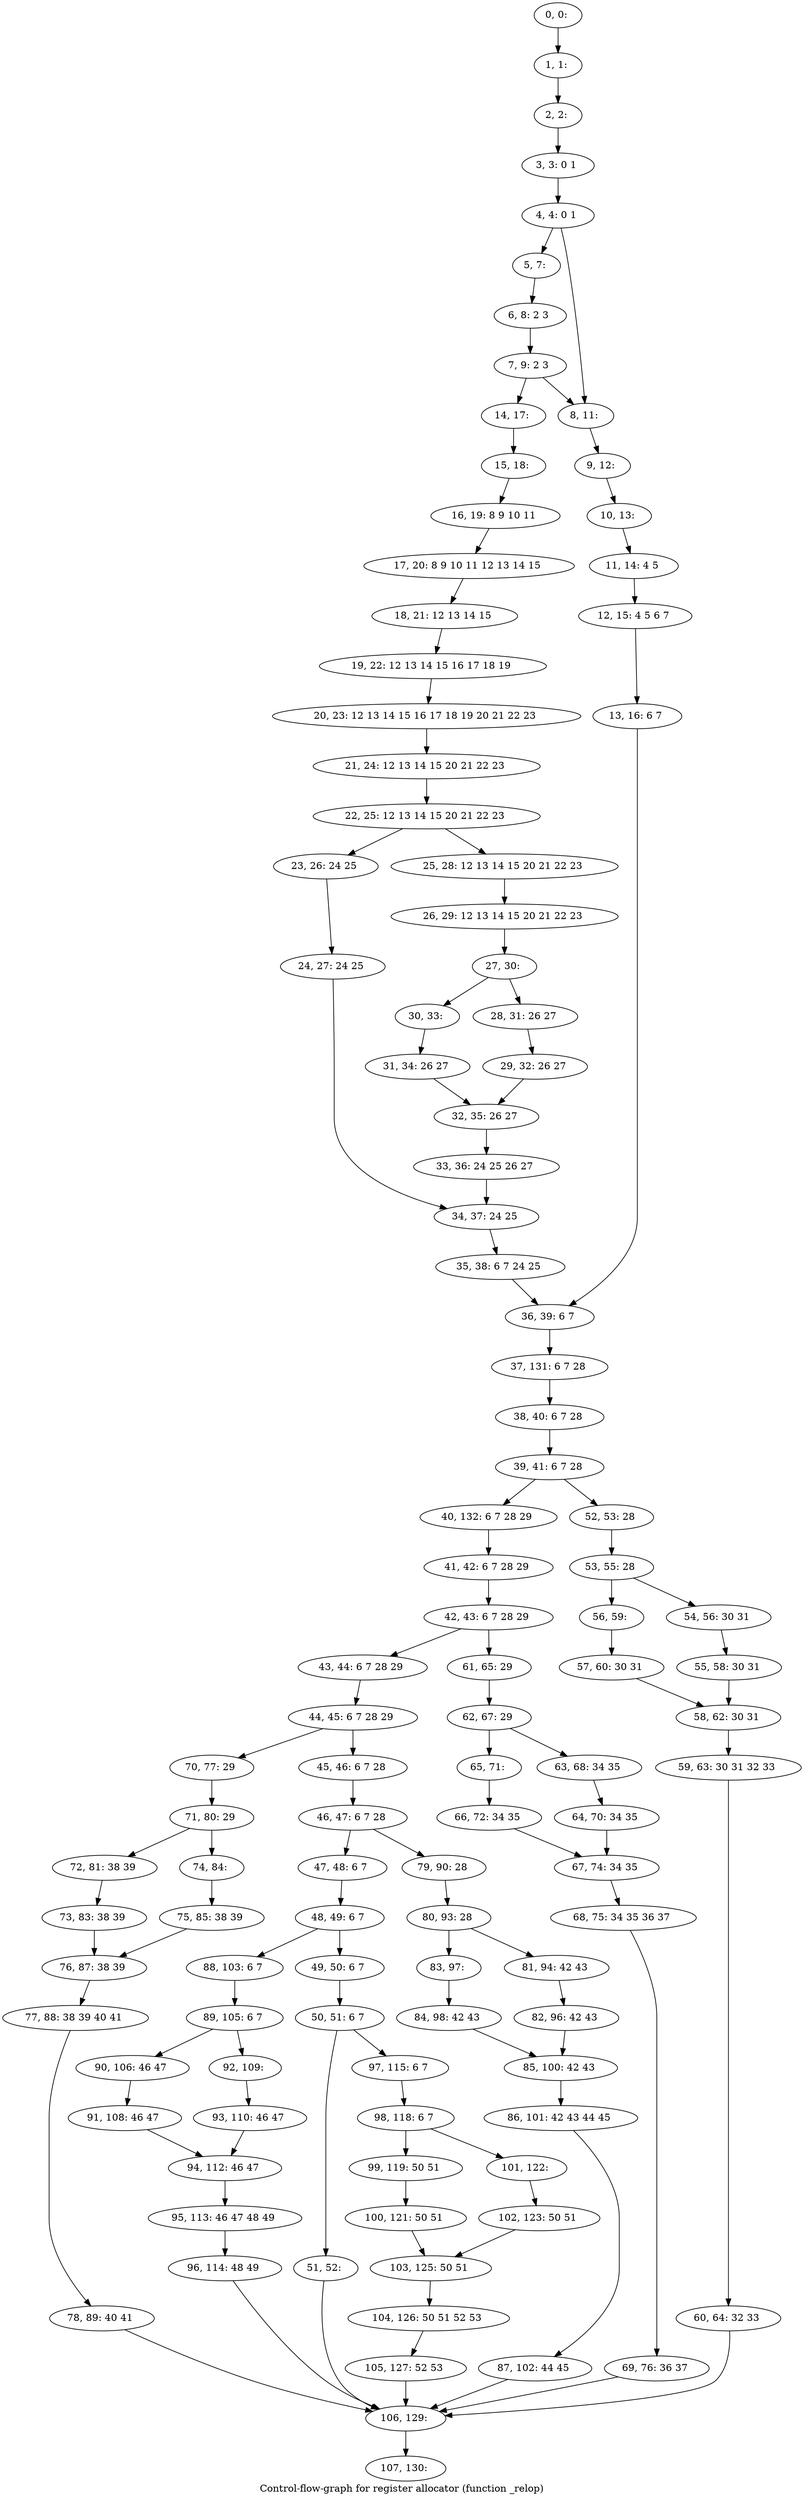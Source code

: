 digraph G {
graph [label="Control-flow-graph for register allocator (function _relop)"]
0[label="0, 0: "];
1[label="1, 1: "];
2[label="2, 2: "];
3[label="3, 3: 0 1 "];
4[label="4, 4: 0 1 "];
5[label="5, 7: "];
6[label="6, 8: 2 3 "];
7[label="7, 9: 2 3 "];
8[label="8, 11: "];
9[label="9, 12: "];
10[label="10, 13: "];
11[label="11, 14: 4 5 "];
12[label="12, 15: 4 5 6 7 "];
13[label="13, 16: 6 7 "];
14[label="14, 17: "];
15[label="15, 18: "];
16[label="16, 19: 8 9 10 11 "];
17[label="17, 20: 8 9 10 11 12 13 14 15 "];
18[label="18, 21: 12 13 14 15 "];
19[label="19, 22: 12 13 14 15 16 17 18 19 "];
20[label="20, 23: 12 13 14 15 16 17 18 19 20 21 22 23 "];
21[label="21, 24: 12 13 14 15 20 21 22 23 "];
22[label="22, 25: 12 13 14 15 20 21 22 23 "];
23[label="23, 26: 24 25 "];
24[label="24, 27: 24 25 "];
25[label="25, 28: 12 13 14 15 20 21 22 23 "];
26[label="26, 29: 12 13 14 15 20 21 22 23 "];
27[label="27, 30: "];
28[label="28, 31: 26 27 "];
29[label="29, 32: 26 27 "];
30[label="30, 33: "];
31[label="31, 34: 26 27 "];
32[label="32, 35: 26 27 "];
33[label="33, 36: 24 25 26 27 "];
34[label="34, 37: 24 25 "];
35[label="35, 38: 6 7 24 25 "];
36[label="36, 39: 6 7 "];
37[label="37, 131: 6 7 28 "];
38[label="38, 40: 6 7 28 "];
39[label="39, 41: 6 7 28 "];
40[label="40, 132: 6 7 28 29 "];
41[label="41, 42: 6 7 28 29 "];
42[label="42, 43: 6 7 28 29 "];
43[label="43, 44: 6 7 28 29 "];
44[label="44, 45: 6 7 28 29 "];
45[label="45, 46: 6 7 28 "];
46[label="46, 47: 6 7 28 "];
47[label="47, 48: 6 7 "];
48[label="48, 49: 6 7 "];
49[label="49, 50: 6 7 "];
50[label="50, 51: 6 7 "];
51[label="51, 52: "];
52[label="52, 53: 28 "];
53[label="53, 55: 28 "];
54[label="54, 56: 30 31 "];
55[label="55, 58: 30 31 "];
56[label="56, 59: "];
57[label="57, 60: 30 31 "];
58[label="58, 62: 30 31 "];
59[label="59, 63: 30 31 32 33 "];
60[label="60, 64: 32 33 "];
61[label="61, 65: 29 "];
62[label="62, 67: 29 "];
63[label="63, 68: 34 35 "];
64[label="64, 70: 34 35 "];
65[label="65, 71: "];
66[label="66, 72: 34 35 "];
67[label="67, 74: 34 35 "];
68[label="68, 75: 34 35 36 37 "];
69[label="69, 76: 36 37 "];
70[label="70, 77: 29 "];
71[label="71, 80: 29 "];
72[label="72, 81: 38 39 "];
73[label="73, 83: 38 39 "];
74[label="74, 84: "];
75[label="75, 85: 38 39 "];
76[label="76, 87: 38 39 "];
77[label="77, 88: 38 39 40 41 "];
78[label="78, 89: 40 41 "];
79[label="79, 90: 28 "];
80[label="80, 93: 28 "];
81[label="81, 94: 42 43 "];
82[label="82, 96: 42 43 "];
83[label="83, 97: "];
84[label="84, 98: 42 43 "];
85[label="85, 100: 42 43 "];
86[label="86, 101: 42 43 44 45 "];
87[label="87, 102: 44 45 "];
88[label="88, 103: 6 7 "];
89[label="89, 105: 6 7 "];
90[label="90, 106: 46 47 "];
91[label="91, 108: 46 47 "];
92[label="92, 109: "];
93[label="93, 110: 46 47 "];
94[label="94, 112: 46 47 "];
95[label="95, 113: 46 47 48 49 "];
96[label="96, 114: 48 49 "];
97[label="97, 115: 6 7 "];
98[label="98, 118: 6 7 "];
99[label="99, 119: 50 51 "];
100[label="100, 121: 50 51 "];
101[label="101, 122: "];
102[label="102, 123: 50 51 "];
103[label="103, 125: 50 51 "];
104[label="104, 126: 50 51 52 53 "];
105[label="105, 127: 52 53 "];
106[label="106, 129: "];
107[label="107, 130: "];
0->1 ;
1->2 ;
2->3 ;
3->4 ;
4->5 ;
4->8 ;
5->6 ;
6->7 ;
7->8 ;
7->14 ;
8->9 ;
9->10 ;
10->11 ;
11->12 ;
12->13 ;
13->36 ;
14->15 ;
15->16 ;
16->17 ;
17->18 ;
18->19 ;
19->20 ;
20->21 ;
21->22 ;
22->23 ;
22->25 ;
23->24 ;
24->34 ;
25->26 ;
26->27 ;
27->28 ;
27->30 ;
28->29 ;
29->32 ;
30->31 ;
31->32 ;
32->33 ;
33->34 ;
34->35 ;
35->36 ;
36->37 ;
37->38 ;
38->39 ;
39->40 ;
39->52 ;
40->41 ;
41->42 ;
42->43 ;
42->61 ;
43->44 ;
44->45 ;
44->70 ;
45->46 ;
46->47 ;
46->79 ;
47->48 ;
48->49 ;
48->88 ;
49->50 ;
50->51 ;
50->97 ;
51->106 ;
52->53 ;
53->54 ;
53->56 ;
54->55 ;
55->58 ;
56->57 ;
57->58 ;
58->59 ;
59->60 ;
60->106 ;
61->62 ;
62->63 ;
62->65 ;
63->64 ;
64->67 ;
65->66 ;
66->67 ;
67->68 ;
68->69 ;
69->106 ;
70->71 ;
71->72 ;
71->74 ;
72->73 ;
73->76 ;
74->75 ;
75->76 ;
76->77 ;
77->78 ;
78->106 ;
79->80 ;
80->81 ;
80->83 ;
81->82 ;
82->85 ;
83->84 ;
84->85 ;
85->86 ;
86->87 ;
87->106 ;
88->89 ;
89->90 ;
89->92 ;
90->91 ;
91->94 ;
92->93 ;
93->94 ;
94->95 ;
95->96 ;
96->106 ;
97->98 ;
98->99 ;
98->101 ;
99->100 ;
100->103 ;
101->102 ;
102->103 ;
103->104 ;
104->105 ;
105->106 ;
106->107 ;
}
